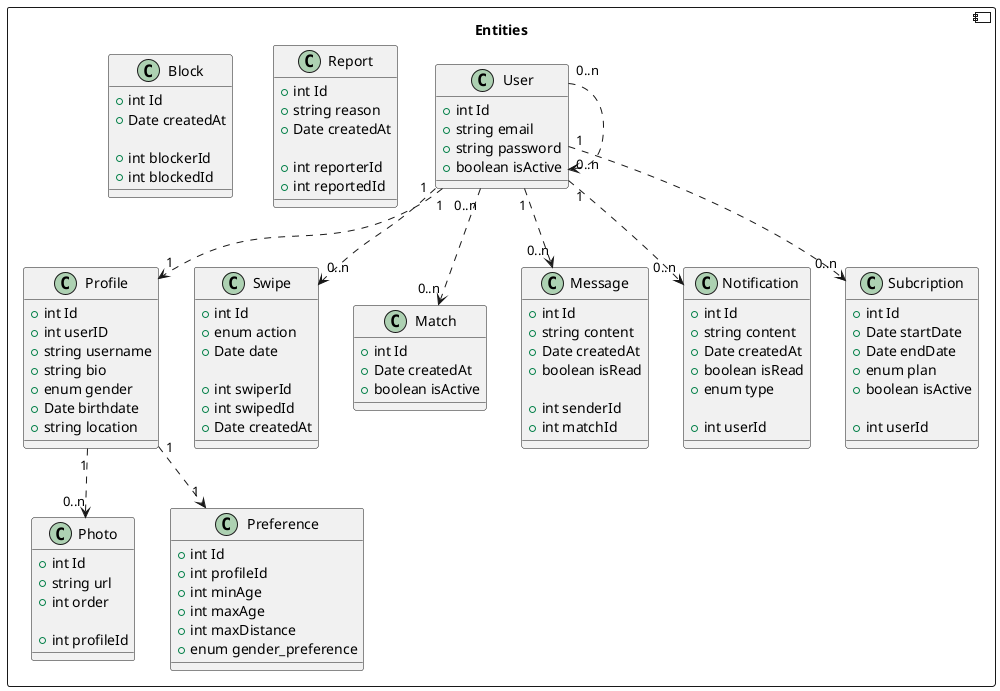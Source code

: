 @startuml domain_layer
    component Entities {
        class User {
            +int Id
            +string email
            +string password
            +boolean isActive
        }
        class Profile {
            +int Id
            +int userID
            +string username
            +string bio
            +enum gender
            +Date birthdate
            +string location
            }
        class Photo {
            +int Id
            +string url
            +int order

            +int profileId
        }

        class Swipe {
            +int Id
            +enum action
            +Date date

            +int swiperId
            +int swipedId
            +Date createdAt
        }
        class Match {
            +int Id
            +Date createdAt
            +boolean isActive
        }
        class Message {
            +int Id
            +string content
            +Date createdAt
            +boolean isRead

            +int senderId
            +int matchId
        }
        class Notification {
            +int Id
            +string content
            +Date createdAt
            +boolean isRead
            +enum type

            +int userId
        }
        class Preference {
            +int Id
            +int profileId
            +int minAge
            +int maxAge
            +int maxDistance
            +enum gender_preference
        }
        class Subcription {
            +int Id
            +Date startDate
            +Date endDate
            +enum plan
            +boolean isActive

            +int userId
        }
        class Report {
            +int Id
            +string reason
            +Date createdAt

            +int reporterId
            +int reportedId
        }
        class Block {
            +int Id
            +Date createdAt

            +int blockerId
            +int blockedId
        }
    }

    User "1" ..> "1" Profile
    Profile "1" ..> "0..n" Photo
    User "1" ..> "0..n" Swipe
    User "0..n" ..> "0..n" Match
    User "1" ..> "0..n" Message
    User "1" ..> "0..n" Notification
    Profile "1" ..> "1" Preference
    User "1" ..> "0..n" Subcription
'    User "0..n" ..> "0..n" Report
'    User "0..n" ..> "0..n" Block
    User "0..n" ..> "0..n" User
@enduml